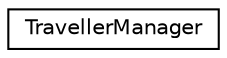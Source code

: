 digraph "Graphical Class Hierarchy"
{
  edge [fontname="Helvetica",fontsize="10",labelfontname="Helvetica",labelfontsize="10"];
  node [fontname="Helvetica",fontsize="10",shape=record];
  rankdir="LR";
  Node1 [label="TravellerManager",height=0.2,width=0.4,color="black", fillcolor="white", style="filled",URL="$classTravellerManager.html",tooltip="A structure that contains the list of all travellers to keep up with. "];
}
